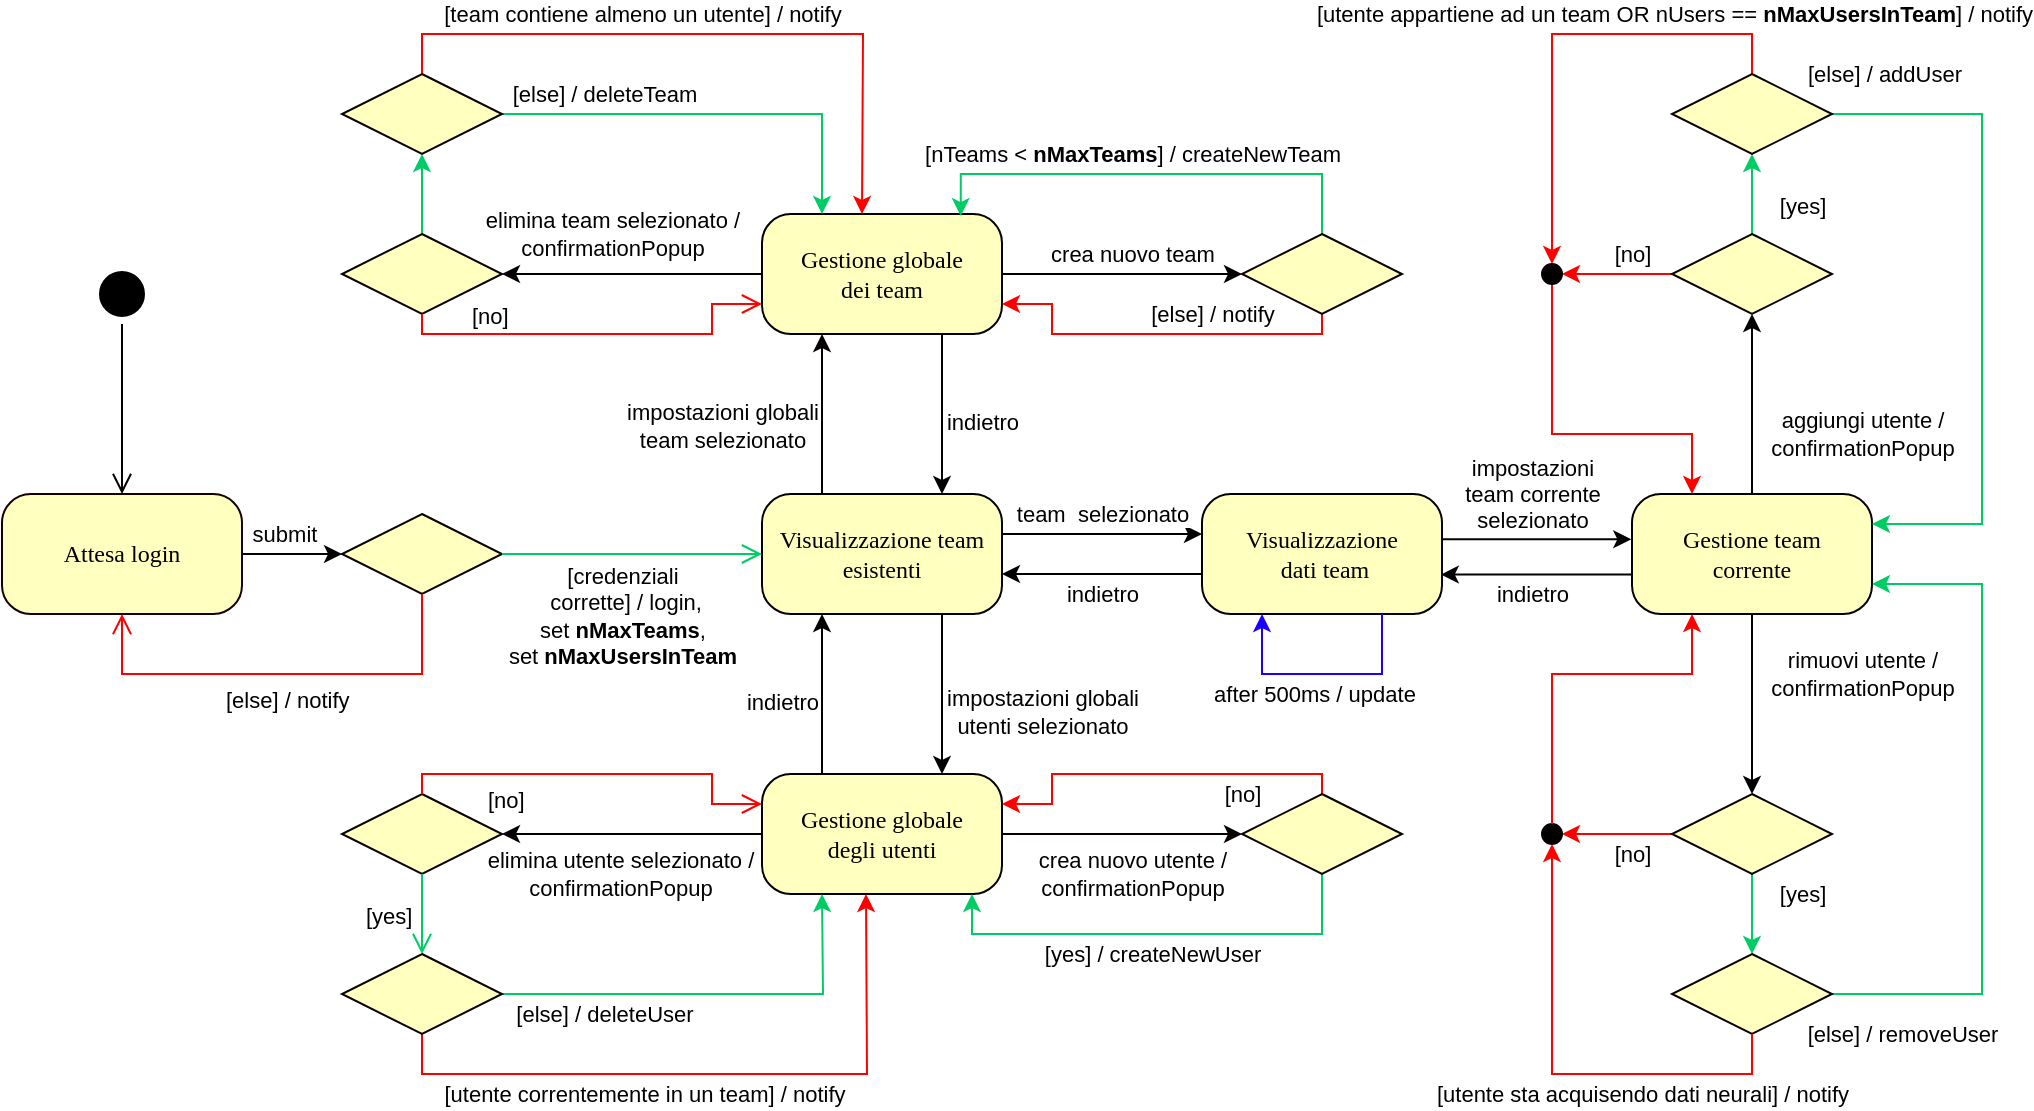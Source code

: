 <mxfile version="13.6.2" type="device"><diagram name="Page-1" id="58cdce13-f638-feb5-8d6f-7d28b1aa9fa0"><mxGraphModel dx="1730" dy="832" grid="1" gridSize="10" guides="1" tooltips="1" connect="1" arrows="1" fold="1" page="1" pageScale="1" pageWidth="1100" pageHeight="850" background="#ffffff" math="0" shadow="0"><root><mxCell id="0"/><mxCell id="1" parent="0"/><mxCell id="v61Hfsukj6Q98gvwNrfF-13" style="edgeStyle=orthogonalEdgeStyle;rounded=0;orthogonalLoop=1;jettySize=auto;html=1;entryX=0;entryY=0.5;entryDx=0;entryDy=0;strokeColor=#030303;" edge="1" parent="1" source="382b91b5511bd0f7-6" target="v61Hfsukj6Q98gvwNrfF-10"><mxGeometry relative="1" as="geometry"/></mxCell><mxCell id="v61Hfsukj6Q98gvwNrfF-14" value="submit" style="edgeLabel;html=1;align=center;verticalAlign=middle;resizable=0;points=[];" vertex="1" connectable="0" parent="v61Hfsukj6Q98gvwNrfF-13"><mxGeometry x="-0.272" y="3" relative="1" as="geometry"><mxPoint x="2.35" y="-7" as="offset"/></mxGeometry></mxCell><mxCell id="382b91b5511bd0f7-6" value="Attesa login" style="rounded=1;whiteSpace=wrap;html=1;arcSize=24;fillColor=#ffffc0;shadow=0;comic=0;labelBackgroundColor=none;fontFamily=Verdana;fontSize=12;fontColor=#000000;align=center;direction=south;strokeColor=#170000;" parent="1" vertex="1"><mxGeometry x="30" y="350" width="120" height="60" as="geometry"/></mxCell><mxCell id="v61Hfsukj6Q98gvwNrfF-5" style="edgeStyle=orthogonalEdgeStyle;rounded=0;orthogonalLoop=1;jettySize=auto;html=1;" edge="1" parent="1" source="v61Hfsukj6Q98gvwNrfF-1"><mxGeometry relative="1" as="geometry"><mxPoint x="630" y="370" as="targetPoint"/><Array as="points"><mxPoint x="630" y="370"/></Array></mxGeometry></mxCell><mxCell id="v61Hfsukj6Q98gvwNrfF-6" value="team&amp;nbsp; selezionato" style="edgeLabel;html=1;align=center;verticalAlign=middle;resizable=0;points=[];" vertex="1" connectable="0" parent="v61Hfsukj6Q98gvwNrfF-5"><mxGeometry x="-0.745" relative="1" as="geometry"><mxPoint x="37.06" y="-10" as="offset"/></mxGeometry></mxCell><mxCell id="v61Hfsukj6Q98gvwNrfF-24" style="edgeStyle=orthogonalEdgeStyle;rounded=0;orthogonalLoop=1;jettySize=auto;html=1;entryX=0.25;entryY=1;entryDx=0;entryDy=0;strokeColor=#030000;align=center;" edge="1" parent="1" source="v61Hfsukj6Q98gvwNrfF-1" target="v61Hfsukj6Q98gvwNrfF-19"><mxGeometry relative="1" as="geometry"><Array as="points"><mxPoint x="440" y="330"/><mxPoint x="440" y="330"/></Array></mxGeometry></mxCell><mxCell id="v61Hfsukj6Q98gvwNrfF-33" value="impostazioni globali &lt;br&gt;team selezionato" style="edgeLabel;html=1;align=center;verticalAlign=middle;resizable=0;points=[];" vertex="1" connectable="0" parent="v61Hfsukj6Q98gvwNrfF-24"><mxGeometry x="-0.261" y="-1" relative="1" as="geometry"><mxPoint x="-51.03" y="-4.29" as="offset"/></mxGeometry></mxCell><mxCell id="v61Hfsukj6Q98gvwNrfF-26" style="edgeStyle=orthogonalEdgeStyle;rounded=0;orthogonalLoop=1;jettySize=auto;html=1;entryX=0.75;entryY=0;entryDx=0;entryDy=0;strokeColor=#030000;align=center;exitX=0.75;exitY=1;exitDx=0;exitDy=0;" edge="1" parent="1" source="v61Hfsukj6Q98gvwNrfF-1" target="v61Hfsukj6Q98gvwNrfF-21"><mxGeometry relative="1" as="geometry"/></mxCell><mxCell id="v61Hfsukj6Q98gvwNrfF-34" value="impostazioni globali&lt;br&gt;utenti selezionato" style="edgeLabel;html=1;align=center;verticalAlign=middle;resizable=0;points=[];" vertex="1" connectable="0" parent="v61Hfsukj6Q98gvwNrfF-26"><mxGeometry x="0.707" y="-1" relative="1" as="geometry"><mxPoint x="51" y="-20" as="offset"/></mxGeometry></mxCell><mxCell id="v61Hfsukj6Q98gvwNrfF-1" value="Visualizzazione team esistenti" style="rounded=1;whiteSpace=wrap;html=1;arcSize=24;fillColor=#ffffc0;shadow=0;comic=0;labelBackgroundColor=none;fontFamily=Verdana;fontSize=12;fontColor=#000000;align=center;strokeColor=#030000;" vertex="1" parent="1"><mxGeometry x="410" y="350" width="120" height="60" as="geometry"/></mxCell><mxCell id="v61Hfsukj6Q98gvwNrfF-8" value="" style="edgeStyle=orthogonalEdgeStyle;rounded=0;orthogonalLoop=1;jettySize=auto;html=1;" edge="1" parent="1" source="v61Hfsukj6Q98gvwNrfF-2" target="v61Hfsukj6Q98gvwNrfF-1"><mxGeometry relative="1" as="geometry"><Array as="points"><mxPoint x="570" y="390"/><mxPoint x="570" y="390"/></Array></mxGeometry></mxCell><mxCell id="v61Hfsukj6Q98gvwNrfF-9" value="indietro" style="edgeLabel;html=1;align=center;verticalAlign=middle;resizable=0;points=[];" vertex="1" connectable="0" parent="v61Hfsukj6Q98gvwNrfF-8"><mxGeometry x="0.768" y="4" relative="1" as="geometry"><mxPoint x="38.24" y="5.94" as="offset"/></mxGeometry></mxCell><mxCell id="v61Hfsukj6Q98gvwNrfF-30" style="edgeStyle=orthogonalEdgeStyle;rounded=0;orthogonalLoop=1;jettySize=auto;html=1;strokeColor=#030000;align=center;entryX=-0.003;entryY=0.377;entryDx=0;entryDy=0;exitX=0.995;exitY=0.377;exitDx=0;exitDy=0;exitPerimeter=0;entryPerimeter=0;" edge="1" parent="1" source="v61Hfsukj6Q98gvwNrfF-2" target="v61Hfsukj6Q98gvwNrfF-18"><mxGeometry relative="1" as="geometry"/></mxCell><mxCell id="v61Hfsukj6Q98gvwNrfF-35" value="impostazioni&lt;br&gt;team corrente&lt;br&gt;selezionato" style="edgeLabel;html=1;align=center;verticalAlign=middle;resizable=0;points=[];" vertex="1" connectable="0" parent="v61Hfsukj6Q98gvwNrfF-30"><mxGeometry x="-0.745" relative="1" as="geometry"><mxPoint x="33.19" y="-22.62" as="offset"/></mxGeometry></mxCell><mxCell id="v61Hfsukj6Q98gvwNrfF-2" value="Visualizzazione&lt;br&gt;&amp;nbsp;dati team" style="rounded=1;whiteSpace=wrap;html=1;arcSize=24;fillColor=#ffffc0;shadow=0;comic=0;labelBackgroundColor=none;fontFamily=Verdana;fontSize=12;fontColor=#000000;align=center;strokeColor=#030000;" vertex="1" parent="1"><mxGeometry x="630" y="350" width="120" height="60" as="geometry"/></mxCell><mxCell id="v61Hfsukj6Q98gvwNrfF-3" style="edgeStyle=orthogonalEdgeStyle;rounded=0;orthogonalLoop=1;jettySize=auto;html=1;exitX=0.75;exitY=1;exitDx=0;exitDy=0;entryX=0.25;entryY=1;entryDx=0;entryDy=0;strokeColor=#1900FF;" edge="1" parent="1" source="v61Hfsukj6Q98gvwNrfF-2" target="v61Hfsukj6Q98gvwNrfF-2"><mxGeometry relative="1" as="geometry"><Array as="points"><mxPoint x="720" y="440"/><mxPoint x="660" y="440"/></Array></mxGeometry></mxCell><mxCell id="v61Hfsukj6Q98gvwNrfF-4" value="after 500ms / update" style="edgeLabel;html=1;align=center;verticalAlign=middle;resizable=0;points=[];" vertex="1" connectable="0" parent="v61Hfsukj6Q98gvwNrfF-3"><mxGeometry x="-0.225" y="-1" relative="1" as="geometry"><mxPoint x="-18" y="11.0" as="offset"/></mxGeometry></mxCell><mxCell id="v61Hfsukj6Q98gvwNrfF-10" value="" style="rhombus;whiteSpace=wrap;html=1;fillColor=#ffffc0;strokeColor=#080000;" vertex="1" parent="1"><mxGeometry x="200" y="360" width="80" height="40" as="geometry"/></mxCell><mxCell id="v61Hfsukj6Q98gvwNrfF-11" value="[credenziali&lt;br&gt;&amp;nbsp;corrette] / login,&lt;br&gt;set &lt;b&gt;nMaxTeams&lt;/b&gt;,&lt;br&gt;set &lt;b&gt;nMaxUsersInTeam&lt;/b&gt;" style="edgeStyle=orthogonalEdgeStyle;html=1;align=center;verticalAlign=bottom;endArrow=open;endSize=8;strokeColor=#00CC66;" edge="1" source="v61Hfsukj6Q98gvwNrfF-10" parent="1"><mxGeometry x="-0.077" y="-60" relative="1" as="geometry"><mxPoint x="410" y="380" as="targetPoint"/><mxPoint as="offset"/></mxGeometry></mxCell><mxCell id="v61Hfsukj6Q98gvwNrfF-12" value="[else] / notify" style="edgeStyle=orthogonalEdgeStyle;html=1;align=left;verticalAlign=top;endArrow=open;endSize=8;entryX=1;entryY=0.5;entryDx=0;entryDy=0;rounded=0;exitX=0.5;exitY=1;exitDx=0;exitDy=0;strokeColor=#FF0000;" edge="1" source="v61Hfsukj6Q98gvwNrfF-10" parent="1" target="382b91b5511bd0f7-6"><mxGeometry x="0.273" relative="1" as="geometry"><mxPoint x="330" y="490" as="targetPoint"/><Array as="points"><mxPoint x="240" y="440"/><mxPoint x="90" y="440"/></Array><mxPoint as="offset"/></mxGeometry></mxCell><mxCell id="v61Hfsukj6Q98gvwNrfF-15" value="" style="ellipse;html=1;shape=startState;fillColor=#000000;" vertex="1" parent="1"><mxGeometry x="75" y="235" width="30" height="30" as="geometry"/></mxCell><mxCell id="v61Hfsukj6Q98gvwNrfF-16" value="" style="edgeStyle=orthogonalEdgeStyle;html=1;verticalAlign=bottom;endArrow=open;endSize=8;align=center;strokeColor=#030000;entryX=0;entryY=0.5;entryDx=0;entryDy=0;" edge="1" source="v61Hfsukj6Q98gvwNrfF-15" parent="1" target="382b91b5511bd0f7-6"><mxGeometry relative="1" as="geometry"><mxPoint x="30" y="380" as="targetPoint"/></mxGeometry></mxCell><mxCell id="v61Hfsukj6Q98gvwNrfF-31" style="edgeStyle=orthogonalEdgeStyle;rounded=0;orthogonalLoop=1;jettySize=auto;html=1;entryX=0.995;entryY=0.671;entryDx=0;entryDy=0;strokeColor=#030000;align=center;exitX=0.006;exitY=0.671;exitDx=0;exitDy=0;entryPerimeter=0;exitPerimeter=0;" edge="1" parent="1" source="v61Hfsukj6Q98gvwNrfF-18" target="v61Hfsukj6Q98gvwNrfF-2"><mxGeometry relative="1" as="geometry"/></mxCell><mxCell id="v61Hfsukj6Q98gvwNrfF-32" value="indietro" style="edgeLabel;html=1;align=center;verticalAlign=middle;resizable=0;points=[];" vertex="1" connectable="0" parent="v61Hfsukj6Q98gvwNrfF-31"><mxGeometry x="-0.829" y="1" relative="1" as="geometry"><mxPoint x="-42.72" y="8.74" as="offset"/></mxGeometry></mxCell><mxCell id="v61Hfsukj6Q98gvwNrfF-83" value="" style="edgeStyle=orthogonalEdgeStyle;rounded=0;orthogonalLoop=1;jettySize=auto;html=1;align=center;" edge="1" parent="1" source="v61Hfsukj6Q98gvwNrfF-18" target="v61Hfsukj6Q98gvwNrfF-81"><mxGeometry relative="1" as="geometry"/></mxCell><mxCell id="v61Hfsukj6Q98gvwNrfF-100" value="rimuovi utente /&lt;br&gt;confirmationPopup" style="edgeLabel;html=1;align=center;verticalAlign=middle;resizable=0;points=[];" vertex="1" connectable="0" parent="v61Hfsukj6Q98gvwNrfF-83"><mxGeometry x="0.59" y="-1" relative="1" as="geometry"><mxPoint x="56" y="-41.67" as="offset"/></mxGeometry></mxCell><mxCell id="v61Hfsukj6Q98gvwNrfF-84" value="" style="edgeStyle=orthogonalEdgeStyle;rounded=0;orthogonalLoop=1;jettySize=auto;html=1;align=center;" edge="1" parent="1" source="v61Hfsukj6Q98gvwNrfF-18" target="v61Hfsukj6Q98gvwNrfF-79"><mxGeometry relative="1" as="geometry"/></mxCell><mxCell id="v61Hfsukj6Q98gvwNrfF-99" value="aggiungi utente /&lt;br&gt;confirmationPopup" style="edgeLabel;html=1;align=center;verticalAlign=middle;resizable=0;points=[];" vertex="1" connectable="0" parent="v61Hfsukj6Q98gvwNrfF-84"><mxGeometry x="0.267" y="-2" relative="1" as="geometry"><mxPoint x="53" y="26.67" as="offset"/></mxGeometry></mxCell><mxCell id="v61Hfsukj6Q98gvwNrfF-18" value="Gestione team&lt;br&gt;corrente" style="rounded=1;whiteSpace=wrap;html=1;arcSize=24;fillColor=#ffffc0;shadow=0;comic=0;labelBackgroundColor=none;fontFamily=Verdana;fontSize=12;fontColor=#000000;align=center;strokeColor=#030000;" vertex="1" parent="1"><mxGeometry x="845" y="350" width="120" height="60" as="geometry"/></mxCell><mxCell id="v61Hfsukj6Q98gvwNrfF-25" style="edgeStyle=orthogonalEdgeStyle;rounded=0;orthogonalLoop=1;jettySize=auto;html=1;entryX=0.75;entryY=0;entryDx=0;entryDy=0;strokeColor=#030000;align=center;exitX=0.75;exitY=1;exitDx=0;exitDy=0;" edge="1" parent="1" source="v61Hfsukj6Q98gvwNrfF-19" target="v61Hfsukj6Q98gvwNrfF-1"><mxGeometry relative="1" as="geometry"/></mxCell><mxCell id="v61Hfsukj6Q98gvwNrfF-28" value="indietro" style="edgeLabel;html=1;align=center;verticalAlign=middle;resizable=0;points=[];" vertex="1" connectable="0" parent="v61Hfsukj6Q98gvwNrfF-25"><mxGeometry x="-0.274" relative="1" as="geometry"><mxPoint x="20" y="15" as="offset"/></mxGeometry></mxCell><mxCell id="v61Hfsukj6Q98gvwNrfF-39" style="edgeStyle=orthogonalEdgeStyle;rounded=0;orthogonalLoop=1;jettySize=auto;html=1;strokeColor=#030000;align=center;entryX=1;entryY=0.5;entryDx=0;entryDy=0;" edge="1" parent="1" source="v61Hfsukj6Q98gvwNrfF-19" target="v61Hfsukj6Q98gvwNrfF-36"><mxGeometry relative="1" as="geometry"><Array as="points"><mxPoint x="305" y="240"/><mxPoint x="305" y="240"/></Array></mxGeometry></mxCell><mxCell id="v61Hfsukj6Q98gvwNrfF-40" value="elimina team selezionato / &lt;br&gt;confirmationPopup" style="edgeLabel;html=1;align=center;verticalAlign=middle;resizable=0;points=[];" vertex="1" connectable="0" parent="v61Hfsukj6Q98gvwNrfF-39"><mxGeometry x="0.176" y="1" relative="1" as="geometry"><mxPoint x="1" y="-21" as="offset"/></mxGeometry></mxCell><mxCell id="v61Hfsukj6Q98gvwNrfF-56" style="edgeStyle=orthogonalEdgeStyle;rounded=0;orthogonalLoop=1;jettySize=auto;html=1;exitX=1;exitY=0.5;exitDx=0;exitDy=0;entryX=0;entryY=0.5;entryDx=0;entryDy=0;align=center;" edge="1" parent="1" source="v61Hfsukj6Q98gvwNrfF-19" target="v61Hfsukj6Q98gvwNrfF-55"><mxGeometry relative="1" as="geometry"/></mxCell><mxCell id="v61Hfsukj6Q98gvwNrfF-59" value="crea nuovo team" style="edgeLabel;html=1;align=center;verticalAlign=middle;resizable=0;points=[];" vertex="1" connectable="0" parent="v61Hfsukj6Q98gvwNrfF-56"><mxGeometry x="-0.2" relative="1" as="geometry"><mxPoint x="16.67" y="-10" as="offset"/></mxGeometry></mxCell><mxCell id="v61Hfsukj6Q98gvwNrfF-19" value="Gestione globale&lt;br&gt;dei team" style="rounded=1;whiteSpace=wrap;html=1;arcSize=24;fillColor=#ffffc0;shadow=0;comic=0;labelBackgroundColor=none;fontFamily=Verdana;fontSize=12;fontColor=#000000;align=center;strokeColor=#030000;" vertex="1" parent="1"><mxGeometry x="410" y="210" width="120" height="60" as="geometry"/></mxCell><mxCell id="v61Hfsukj6Q98gvwNrfF-27" style="edgeStyle=orthogonalEdgeStyle;rounded=0;orthogonalLoop=1;jettySize=auto;html=1;entryX=0.25;entryY=1;entryDx=0;entryDy=0;strokeColor=#030000;align=center;exitX=0.25;exitY=0;exitDx=0;exitDy=0;" edge="1" parent="1" source="v61Hfsukj6Q98gvwNrfF-21" target="v61Hfsukj6Q98gvwNrfF-1"><mxGeometry relative="1" as="geometry"/></mxCell><mxCell id="v61Hfsukj6Q98gvwNrfF-29" value="indietro" style="edgeLabel;html=1;align=center;verticalAlign=middle;resizable=0;points=[];" vertex="1" connectable="0" parent="v61Hfsukj6Q98gvwNrfF-27"><mxGeometry x="0.175" relative="1" as="geometry"><mxPoint x="-20" y="11.18" as="offset"/></mxGeometry></mxCell><mxCell id="v61Hfsukj6Q98gvwNrfF-51" style="edgeStyle=orthogonalEdgeStyle;rounded=0;orthogonalLoop=1;jettySize=auto;html=1;align=center;entryX=0;entryY=0.5;entryDx=0;entryDy=0;strokeColor=#080000;" edge="1" parent="1" source="v61Hfsukj6Q98gvwNrfF-21" target="v61Hfsukj6Q98gvwNrfF-48"><mxGeometry relative="1" as="geometry"><mxPoint x="645" y="520" as="targetPoint"/></mxGeometry></mxCell><mxCell id="v61Hfsukj6Q98gvwNrfF-63" value="crea nuovo utente /&lt;br&gt;confirmationPopup" style="edgeLabel;html=1;align=center;verticalAlign=middle;resizable=0;points=[];" vertex="1" connectable="0" parent="v61Hfsukj6Q98gvwNrfF-51"><mxGeometry x="-0.17" y="-3" relative="1" as="geometry"><mxPoint x="15" y="17" as="offset"/></mxGeometry></mxCell><mxCell id="v61Hfsukj6Q98gvwNrfF-21" value="Gestione globale&lt;br&gt;degli utenti" style="rounded=1;whiteSpace=wrap;html=1;arcSize=24;fillColor=#ffffc0;shadow=0;comic=0;labelBackgroundColor=none;fontFamily=Verdana;fontSize=12;fontColor=#000000;align=center;strokeColor=#030000;" vertex="1" parent="1"><mxGeometry x="410" y="490" width="120" height="60" as="geometry"/></mxCell><mxCell id="v61Hfsukj6Q98gvwNrfF-74" style="edgeStyle=orthogonalEdgeStyle;rounded=0;orthogonalLoop=1;jettySize=auto;html=1;exitX=0.5;exitY=0;exitDx=0;exitDy=0;align=center;strokeColor=#00CC66;" edge="1" parent="1" source="v61Hfsukj6Q98gvwNrfF-36" target="v61Hfsukj6Q98gvwNrfF-73"><mxGeometry relative="1" as="geometry"/></mxCell><mxCell id="v61Hfsukj6Q98gvwNrfF-36" value="" style="rhombus;whiteSpace=wrap;html=1;fillColor=#ffffc0;strokeColor=#080000;" vertex="1" parent="1"><mxGeometry x="200" y="220" width="80" height="40" as="geometry"/></mxCell><mxCell id="v61Hfsukj6Q98gvwNrfF-37" value="[no]" style="edgeStyle=orthogonalEdgeStyle;html=1;align=left;verticalAlign=bottom;endArrow=open;endSize=8;exitX=0.5;exitY=1;exitDx=0;exitDy=0;entryX=0;entryY=0.75;entryDx=0;entryDy=0;rounded=0;strokeColor=#FF0000;" edge="1" source="v61Hfsukj6Q98gvwNrfF-36" parent="1" target="v61Hfsukj6Q98gvwNrfF-19"><mxGeometry x="-0.814" y="15" relative="1" as="geometry"><mxPoint x="415" y="250" as="targetPoint"/><Array as="points"><mxPoint x="240" y="270"/><mxPoint x="385" y="270"/><mxPoint x="385" y="255"/></Array><mxPoint x="15" y="15" as="offset"/></mxGeometry></mxCell><mxCell id="v61Hfsukj6Q98gvwNrfF-43" style="edgeStyle=orthogonalEdgeStyle;rounded=0;orthogonalLoop=1;jettySize=auto;html=1;strokeColor=#030000;align=center;entryX=1;entryY=0.5;entryDx=0;entryDy=0;" edge="1" parent="1" target="v61Hfsukj6Q98gvwNrfF-45"><mxGeometry relative="1" as="geometry"><mxPoint x="410" y="510" as="sourcePoint"/><Array as="points"><mxPoint x="410" y="520"/></Array></mxGeometry></mxCell><mxCell id="v61Hfsukj6Q98gvwNrfF-44" value="elimina utente selezionato / &lt;br&gt;confirmationPopup" style="edgeLabel;html=1;align=center;verticalAlign=middle;resizable=0;points=[];" vertex="1" connectable="0" parent="v61Hfsukj6Q98gvwNrfF-43"><mxGeometry x="0.176" y="1" relative="1" as="geometry"><mxPoint x="1" y="19" as="offset"/></mxGeometry></mxCell><mxCell id="v61Hfsukj6Q98gvwNrfF-45" value="" style="rhombus;whiteSpace=wrap;html=1;fillColor=#ffffc0;strokeColor=#080000;" vertex="1" parent="1"><mxGeometry x="200" y="500" width="80" height="40" as="geometry"/></mxCell><mxCell id="v61Hfsukj6Q98gvwNrfF-46" value="[yes]" style="edgeStyle=orthogonalEdgeStyle;html=1;align=left;verticalAlign=bottom;endArrow=open;endSize=8;exitX=0.5;exitY=1;exitDx=0;exitDy=0;entryX=0.5;entryY=0;entryDx=0;entryDy=0;strokeColor=#00CC66;rounded=0;" edge="1" parent="1" source="v61Hfsukj6Q98gvwNrfF-45" target="v61Hfsukj6Q98gvwNrfF-66"><mxGeometry x="0.5" y="-30" relative="1" as="geometry"><mxPoint x="410" y="525" as="targetPoint"/><Array as="points"><mxPoint x="240" y="570"/><mxPoint x="240" y="570"/></Array><mxPoint as="offset"/></mxGeometry></mxCell><mxCell id="v61Hfsukj6Q98gvwNrfF-47" value="[no]" style="edgeStyle=orthogonalEdgeStyle;html=1;align=left;verticalAlign=top;endArrow=open;endSize=8;entryX=0;entryY=0.25;entryDx=0;entryDy=0;rounded=0;strokeColor=#FF0000;" edge="1" parent="1" source="v61Hfsukj6Q98gvwNrfF-45" target="v61Hfsukj6Q98gvwNrfF-21"><mxGeometry x="-0.581" relative="1" as="geometry"><mxPoint x="424.64" y="478.26" as="targetPoint"/><Array as="points"><mxPoint x="240" y="490"/><mxPoint x="385" y="490"/><mxPoint x="385" y="505"/></Array><mxPoint as="offset"/></mxGeometry></mxCell><mxCell id="v61Hfsukj6Q98gvwNrfF-52" style="edgeStyle=orthogonalEdgeStyle;rounded=0;orthogonalLoop=1;jettySize=auto;html=1;align=center;strokeColor=#00CC66;" edge="1" parent="1" source="v61Hfsukj6Q98gvwNrfF-48"><mxGeometry relative="1" as="geometry"><mxPoint x="515" y="550" as="targetPoint"/><Array as="points"><mxPoint x="690" y="570"/><mxPoint x="515" y="570"/></Array></mxGeometry></mxCell><mxCell id="v61Hfsukj6Q98gvwNrfF-65" value="[yes] / createNewUser" style="edgeLabel;html=1;align=center;verticalAlign=middle;resizable=0;points=[];" vertex="1" connectable="0" parent="v61Hfsukj6Q98gvwNrfF-52"><mxGeometry x="-0.733" y="-22" relative="1" as="geometry"><mxPoint x="-85" y="32" as="offset"/></mxGeometry></mxCell><mxCell id="v61Hfsukj6Q98gvwNrfF-53" value="" style="edgeStyle=orthogonalEdgeStyle;rounded=0;orthogonalLoop=1;jettySize=auto;html=1;align=center;entryX=1;entryY=0.25;entryDx=0;entryDy=0;strokeColor=#FF0000;" edge="1" parent="1" source="v61Hfsukj6Q98gvwNrfF-48" target="v61Hfsukj6Q98gvwNrfF-21"><mxGeometry relative="1" as="geometry"><Array as="points"><mxPoint x="690" y="490"/><mxPoint x="555" y="490"/><mxPoint x="555" y="505"/></Array></mxGeometry></mxCell><mxCell id="v61Hfsukj6Q98gvwNrfF-64" value="[no]" style="edgeLabel;html=1;align=center;verticalAlign=middle;resizable=0;points=[];" vertex="1" connectable="0" parent="v61Hfsukj6Q98gvwNrfF-53"><mxGeometry x="-0.49" y="-2" relative="1" as="geometry"><mxPoint x="-3" y="12" as="offset"/></mxGeometry></mxCell><mxCell id="v61Hfsukj6Q98gvwNrfF-48" value="" style="rhombus;whiteSpace=wrap;html=1;fillColor=#ffffc0;strokeColor=#080000;" vertex="1" parent="1"><mxGeometry x="650" y="500" width="80" height="40" as="geometry"/></mxCell><mxCell id="v61Hfsukj6Q98gvwNrfF-57" style="edgeStyle=orthogonalEdgeStyle;rounded=0;orthogonalLoop=1;jettySize=auto;html=1;exitX=0.5;exitY=0;exitDx=0;exitDy=0;entryX=0.828;entryY=0.017;entryDx=0;entryDy=0;entryPerimeter=0;strokeColor=#00CC66;align=center;" edge="1" parent="1" source="v61Hfsukj6Q98gvwNrfF-55" target="v61Hfsukj6Q98gvwNrfF-19"><mxGeometry relative="1" as="geometry"><Array as="points"><mxPoint x="690" y="190"/><mxPoint x="509" y="190"/></Array></mxGeometry></mxCell><mxCell id="v61Hfsukj6Q98gvwNrfF-60" value="[nTeams &amp;lt; &lt;b&gt;nMaxTeams&lt;/b&gt;] / createNewTeam" style="edgeLabel;html=1;align=center;verticalAlign=middle;resizable=0;points=[];" vertex="1" connectable="0" parent="v61Hfsukj6Q98gvwNrfF-57"><mxGeometry x="0.277" y="3" relative="1" as="geometry"><mxPoint x="22.5" y="-13" as="offset"/></mxGeometry></mxCell><mxCell id="v61Hfsukj6Q98gvwNrfF-58" style="edgeStyle=orthogonalEdgeStyle;rounded=0;orthogonalLoop=1;jettySize=auto;html=1;exitX=0.5;exitY=1;exitDx=0;exitDy=0;entryX=1;entryY=0.75;entryDx=0;entryDy=0;align=center;strokeColor=#FF0000;" edge="1" parent="1" source="v61Hfsukj6Q98gvwNrfF-55" target="v61Hfsukj6Q98gvwNrfF-19"><mxGeometry relative="1" as="geometry"><Array as="points"><mxPoint x="690" y="270"/><mxPoint x="555" y="270"/><mxPoint x="555" y="255"/></Array></mxGeometry></mxCell><mxCell id="v61Hfsukj6Q98gvwNrfF-62" value="[else] / notify" style="edgeLabel;html=1;align=center;verticalAlign=middle;resizable=0;points=[];" vertex="1" connectable="0" parent="v61Hfsukj6Q98gvwNrfF-58"><mxGeometry x="-0.258" y="-2" relative="1" as="geometry"><mxPoint x="3.33" y="-8" as="offset"/></mxGeometry></mxCell><mxCell id="v61Hfsukj6Q98gvwNrfF-55" value="" style="rhombus;whiteSpace=wrap;html=1;fillColor=#ffffc0;strokeColor=#080000;" vertex="1" parent="1"><mxGeometry x="650" y="220" width="80" height="40" as="geometry"/></mxCell><mxCell id="v61Hfsukj6Q98gvwNrfF-67" style="edgeStyle=orthogonalEdgeStyle;rounded=0;orthogonalLoop=1;jettySize=auto;html=1;exitX=1;exitY=0.5;exitDx=0;exitDy=0;align=center;strokeColor=#00CC66;" edge="1" parent="1" source="v61Hfsukj6Q98gvwNrfF-66"><mxGeometry relative="1" as="geometry"><mxPoint x="440" y="550" as="targetPoint"/></mxGeometry></mxCell><mxCell id="v61Hfsukj6Q98gvwNrfF-72" value="[else] / deleteUser" style="edgeLabel;html=1;align=center;verticalAlign=middle;resizable=0;points=[];" vertex="1" connectable="0" parent="v61Hfsukj6Q98gvwNrfF-67"><mxGeometry x="0.029" y="-3" relative="1" as="geometry"><mxPoint x="-58" y="7" as="offset"/></mxGeometry></mxCell><mxCell id="v61Hfsukj6Q98gvwNrfF-68" style="edgeStyle=orthogonalEdgeStyle;rounded=0;orthogonalLoop=1;jettySize=auto;html=1;exitX=0.5;exitY=1;exitDx=0;exitDy=0;align=center;strokeColor=#FF0000;" edge="1" parent="1" source="v61Hfsukj6Q98gvwNrfF-66"><mxGeometry relative="1" as="geometry"><mxPoint x="462" y="550" as="targetPoint"/></mxGeometry></mxCell><mxCell id="v61Hfsukj6Q98gvwNrfF-71" value="[utente correntemente in un team] / notify" style="edgeLabel;html=1;align=center;verticalAlign=middle;resizable=0;points=[];" vertex="1" connectable="0" parent="v61Hfsukj6Q98gvwNrfF-68"><mxGeometry x="-0.048" y="1" relative="1" as="geometry"><mxPoint x="-28" y="11" as="offset"/></mxGeometry></mxCell><mxCell id="v61Hfsukj6Q98gvwNrfF-66" value="" style="rhombus;whiteSpace=wrap;html=1;fillColor=#ffffc0;strokeColor=#080000;" vertex="1" parent="1"><mxGeometry x="200" y="580" width="80" height="40" as="geometry"/></mxCell><mxCell id="v61Hfsukj6Q98gvwNrfF-75" style="edgeStyle=orthogonalEdgeStyle;rounded=0;orthogonalLoop=1;jettySize=auto;html=1;exitX=1;exitY=0.5;exitDx=0;exitDy=0;entryX=0.25;entryY=0;entryDx=0;entryDy=0;align=center;strokeColor=#00CC66;" edge="1" parent="1" source="v61Hfsukj6Q98gvwNrfF-73" target="v61Hfsukj6Q98gvwNrfF-19"><mxGeometry relative="1" as="geometry"/></mxCell><mxCell id="v61Hfsukj6Q98gvwNrfF-78" value="[else] / deleteTeam" style="edgeLabel;html=1;align=center;verticalAlign=middle;resizable=0;points=[];" vertex="1" connectable="0" parent="v61Hfsukj6Q98gvwNrfF-75"><mxGeometry x="-0.518" y="1" relative="1" as="geometry"><mxPoint y="-9" as="offset"/></mxGeometry></mxCell><mxCell id="v61Hfsukj6Q98gvwNrfF-76" style="edgeStyle=orthogonalEdgeStyle;rounded=0;orthogonalLoop=1;jettySize=auto;html=1;exitX=0.5;exitY=0;exitDx=0;exitDy=0;strokeColor=#FF0000;align=center;" edge="1" parent="1" source="v61Hfsukj6Q98gvwNrfF-73"><mxGeometry relative="1" as="geometry"><mxPoint x="460" y="210" as="targetPoint"/></mxGeometry></mxCell><mxCell id="v61Hfsukj6Q98gvwNrfF-77" value="[team contiene almeno un utente] / notify" style="edgeLabel;html=1;align=center;verticalAlign=middle;resizable=0;points=[];" vertex="1" connectable="0" parent="v61Hfsukj6Q98gvwNrfF-76"><mxGeometry x="-0.445" y="1" relative="1" as="geometry"><mxPoint x="38" y="-9" as="offset"/></mxGeometry></mxCell><mxCell id="v61Hfsukj6Q98gvwNrfF-73" value="" style="rhombus;whiteSpace=wrap;html=1;fillColor=#ffffc0;strokeColor=#080000;" vertex="1" parent="1"><mxGeometry x="200" y="140" width="80" height="40" as="geometry"/></mxCell><mxCell id="v61Hfsukj6Q98gvwNrfF-85" value="" style="edgeStyle=orthogonalEdgeStyle;rounded=0;orthogonalLoop=1;jettySize=auto;html=1;strokeColor=#00CC66;align=center;" edge="1" parent="1" source="v61Hfsukj6Q98gvwNrfF-79" target="v61Hfsukj6Q98gvwNrfF-80"><mxGeometry relative="1" as="geometry"/></mxCell><mxCell id="v61Hfsukj6Q98gvwNrfF-101" value="[yes]" style="edgeLabel;html=1;align=center;verticalAlign=middle;resizable=0;points=[];" vertex="1" connectable="0" parent="v61Hfsukj6Q98gvwNrfF-85"><mxGeometry x="-0.277" relative="1" as="geometry"><mxPoint x="25" as="offset"/></mxGeometry></mxCell><mxCell id="v61Hfsukj6Q98gvwNrfF-97" value="" style="edgeStyle=orthogonalEdgeStyle;rounded=0;orthogonalLoop=1;jettySize=auto;html=1;strokeColor=#FF0000;align=center;" edge="1" parent="1" source="v61Hfsukj6Q98gvwNrfF-79" target="v61Hfsukj6Q98gvwNrfF-95"><mxGeometry relative="1" as="geometry"/></mxCell><mxCell id="v61Hfsukj6Q98gvwNrfF-102" value="[no]" style="edgeLabel;html=1;align=center;verticalAlign=middle;resizable=0;points=[];" vertex="1" connectable="0" parent="v61Hfsukj6Q98gvwNrfF-97"><mxGeometry x="-0.229" y="-2" relative="1" as="geometry"><mxPoint x="1.2" y="-8" as="offset"/></mxGeometry></mxCell><mxCell id="v61Hfsukj6Q98gvwNrfF-79" value="" style="rhombus;whiteSpace=wrap;html=1;fillColor=#ffffc0;strokeColor=#080000;" vertex="1" parent="1"><mxGeometry x="865" y="220" width="80" height="40" as="geometry"/></mxCell><mxCell id="v61Hfsukj6Q98gvwNrfF-88" style="edgeStyle=orthogonalEdgeStyle;rounded=0;orthogonalLoop=1;jettySize=auto;html=1;exitX=1;exitY=0.5;exitDx=0;exitDy=0;entryX=1;entryY=0.25;entryDx=0;entryDy=0;strokeColor=#00CC66;align=center;" edge="1" parent="1" source="v61Hfsukj6Q98gvwNrfF-80" target="v61Hfsukj6Q98gvwNrfF-18"><mxGeometry relative="1" as="geometry"><Array as="points"><mxPoint x="1020" y="160"/><mxPoint x="1020" y="365"/></Array></mxGeometry></mxCell><mxCell id="v61Hfsukj6Q98gvwNrfF-108" value="[else] / addUser" style="edgeLabel;html=1;align=center;verticalAlign=middle;resizable=0;points=[];" vertex="1" connectable="0" parent="v61Hfsukj6Q98gvwNrfF-88"><mxGeometry x="-0.867" relative="1" as="geometry"><mxPoint x="3.0" y="-20" as="offset"/></mxGeometry></mxCell><mxCell id="v61Hfsukj6Q98gvwNrfF-96" style="edgeStyle=orthogonalEdgeStyle;rounded=0;orthogonalLoop=1;jettySize=auto;html=1;exitX=0.5;exitY=0;exitDx=0;exitDy=0;entryX=0.5;entryY=0;entryDx=0;entryDy=0;strokeColor=#FF0000;align=center;" edge="1" parent="1" source="v61Hfsukj6Q98gvwNrfF-80" target="v61Hfsukj6Q98gvwNrfF-95"><mxGeometry relative="1" as="geometry"><Array as="points"><mxPoint x="905" y="120"/><mxPoint x="805" y="120"/></Array></mxGeometry></mxCell><mxCell id="v61Hfsukj6Q98gvwNrfF-105" value="[utente appartiene ad un team OR&amp;nbsp;nUsers == &lt;b&gt;nMaxUsersInTeam&lt;/b&gt;] / notify" style="edgeLabel;html=1;align=center;verticalAlign=middle;resizable=0;points=[];" vertex="1" connectable="0" parent="v61Hfsukj6Q98gvwNrfF-96"><mxGeometry x="-0.468" y="-1" relative="1" as="geometry"><mxPoint x="3" y="-9.06" as="offset"/></mxGeometry></mxCell><mxCell id="v61Hfsukj6Q98gvwNrfF-80" value="" style="rhombus;whiteSpace=wrap;html=1;fillColor=#ffffc0;strokeColor=#080000;" vertex="1" parent="1"><mxGeometry x="865" y="140" width="80" height="40" as="geometry"/></mxCell><mxCell id="v61Hfsukj6Q98gvwNrfF-86" value="" style="edgeStyle=orthogonalEdgeStyle;rounded=0;orthogonalLoop=1;jettySize=auto;html=1;align=center;strokeColor=#00CC66;" edge="1" parent="1" source="v61Hfsukj6Q98gvwNrfF-81" target="v61Hfsukj6Q98gvwNrfF-82"><mxGeometry relative="1" as="geometry"/></mxCell><mxCell id="v61Hfsukj6Q98gvwNrfF-103" value="[yes]" style="edgeLabel;html=1;align=center;verticalAlign=middle;resizable=0;points=[];" vertex="1" connectable="0" parent="v61Hfsukj6Q98gvwNrfF-86"><mxGeometry x="0.206" y="-1" relative="1" as="geometry"><mxPoint x="26" y="-14" as="offset"/></mxGeometry></mxCell><mxCell id="v61Hfsukj6Q98gvwNrfF-93" value="" style="edgeStyle=orthogonalEdgeStyle;rounded=0;orthogonalLoop=1;jettySize=auto;html=1;align=center;strokeColor=#FF0000;" edge="1" parent="1" source="v61Hfsukj6Q98gvwNrfF-81" target="v61Hfsukj6Q98gvwNrfF-91"><mxGeometry relative="1" as="geometry"/></mxCell><mxCell id="v61Hfsukj6Q98gvwNrfF-104" value="[no]" style="edgeLabel;html=1;align=center;verticalAlign=middle;resizable=0;points=[];" vertex="1" connectable="0" parent="v61Hfsukj6Q98gvwNrfF-93"><mxGeometry x="0.579" y="-1" relative="1" as="geometry"><mxPoint x="22.86" y="11" as="offset"/></mxGeometry></mxCell><mxCell id="v61Hfsukj6Q98gvwNrfF-81" value="" style="rhombus;whiteSpace=wrap;html=1;fillColor=#ffffc0;strokeColor=#080000;" vertex="1" parent="1"><mxGeometry x="865" y="500" width="80" height="40" as="geometry"/></mxCell><mxCell id="v61Hfsukj6Q98gvwNrfF-87" style="edgeStyle=orthogonalEdgeStyle;rounded=0;orthogonalLoop=1;jettySize=auto;html=1;exitX=1;exitY=0.5;exitDx=0;exitDy=0;entryX=1;entryY=0.75;entryDx=0;entryDy=0;align=center;strokeColor=#00CC66;" edge="1" parent="1" source="v61Hfsukj6Q98gvwNrfF-82" target="v61Hfsukj6Q98gvwNrfF-18"><mxGeometry relative="1" as="geometry"><Array as="points"><mxPoint x="1020" y="600"/><mxPoint x="1020" y="395"/></Array></mxGeometry></mxCell><mxCell id="v61Hfsukj6Q98gvwNrfF-107" value="[else] / removeUser" style="edgeLabel;html=1;align=center;verticalAlign=middle;resizable=0;points=[];" vertex="1" connectable="0" parent="v61Hfsukj6Q98gvwNrfF-87"><mxGeometry x="-0.847" relative="1" as="geometry"><mxPoint x="9.48" y="20" as="offset"/></mxGeometry></mxCell><mxCell id="v61Hfsukj6Q98gvwNrfF-82" value="" style="rhombus;whiteSpace=wrap;html=1;fillColor=#ffffc0;strokeColor=#080000;" vertex="1" parent="1"><mxGeometry x="865" y="580" width="80" height="40" as="geometry"/></mxCell><mxCell id="v61Hfsukj6Q98gvwNrfF-91" value="" style="ellipse;whiteSpace=wrap;html=1;aspect=fixed;strokeColor=#080000;fillColor=#000000;" vertex="1" parent="1"><mxGeometry x="800" y="515" width="10" height="10" as="geometry"/></mxCell><mxCell id="v61Hfsukj6Q98gvwNrfF-92" value="" style="endArrow=classic;html=1;align=center;entryX=0.5;entryY=1;entryDx=0;entryDy=0;exitX=0.5;exitY=1;exitDx=0;exitDy=0;rounded=0;strokeColor=#FF0000;" edge="1" parent="1" source="v61Hfsukj6Q98gvwNrfF-82" target="v61Hfsukj6Q98gvwNrfF-91"><mxGeometry width="50" height="50" relative="1" as="geometry"><mxPoint x="620" y="400" as="sourcePoint"/><mxPoint x="670" y="350" as="targetPoint"/><Array as="points"><mxPoint x="905" y="640"/><mxPoint x="805" y="640"/><mxPoint x="805" y="600"/></Array></mxGeometry></mxCell><mxCell id="v61Hfsukj6Q98gvwNrfF-106" value="[utente sta acquisendo dati neurali] / notify" style="edgeLabel;html=1;align=center;verticalAlign=middle;resizable=0;points=[];" vertex="1" connectable="0" parent="v61Hfsukj6Q98gvwNrfF-92"><mxGeometry x="-0.332" y="-1" relative="1" as="geometry"><mxPoint x="3.57" y="11" as="offset"/></mxGeometry></mxCell><mxCell id="v61Hfsukj6Q98gvwNrfF-94" value="" style="endArrow=classic;html=1;align=center;entryX=0.25;entryY=1;entryDx=0;entryDy=0;exitX=0.5;exitY=0;exitDx=0;exitDy=0;rounded=0;strokeColor=#FF0000;" edge="1" parent="1" source="v61Hfsukj6Q98gvwNrfF-91" target="v61Hfsukj6Q98gvwNrfF-18"><mxGeometry width="50" height="50" relative="1" as="geometry"><mxPoint x="630" y="400" as="sourcePoint"/><mxPoint x="680" y="350" as="targetPoint"/><Array as="points"><mxPoint x="805" y="440"/><mxPoint x="875" y="440"/></Array></mxGeometry></mxCell><mxCell id="v61Hfsukj6Q98gvwNrfF-98" style="edgeStyle=orthogonalEdgeStyle;rounded=0;orthogonalLoop=1;jettySize=auto;html=1;exitX=0.5;exitY=1;exitDx=0;exitDy=0;entryX=0.25;entryY=0;entryDx=0;entryDy=0;strokeColor=#FF0000;align=center;" edge="1" parent="1" source="v61Hfsukj6Q98gvwNrfF-95" target="v61Hfsukj6Q98gvwNrfF-18"><mxGeometry relative="1" as="geometry"><Array as="points"><mxPoint x="805" y="320"/><mxPoint x="875" y="320"/></Array></mxGeometry></mxCell><mxCell id="v61Hfsukj6Q98gvwNrfF-95" value="" style="ellipse;whiteSpace=wrap;html=1;aspect=fixed;strokeColor=#080000;fillColor=#000000;" vertex="1" parent="1"><mxGeometry x="800" y="235" width="10" height="10" as="geometry"/></mxCell></root></mxGraphModel></diagram></mxfile>